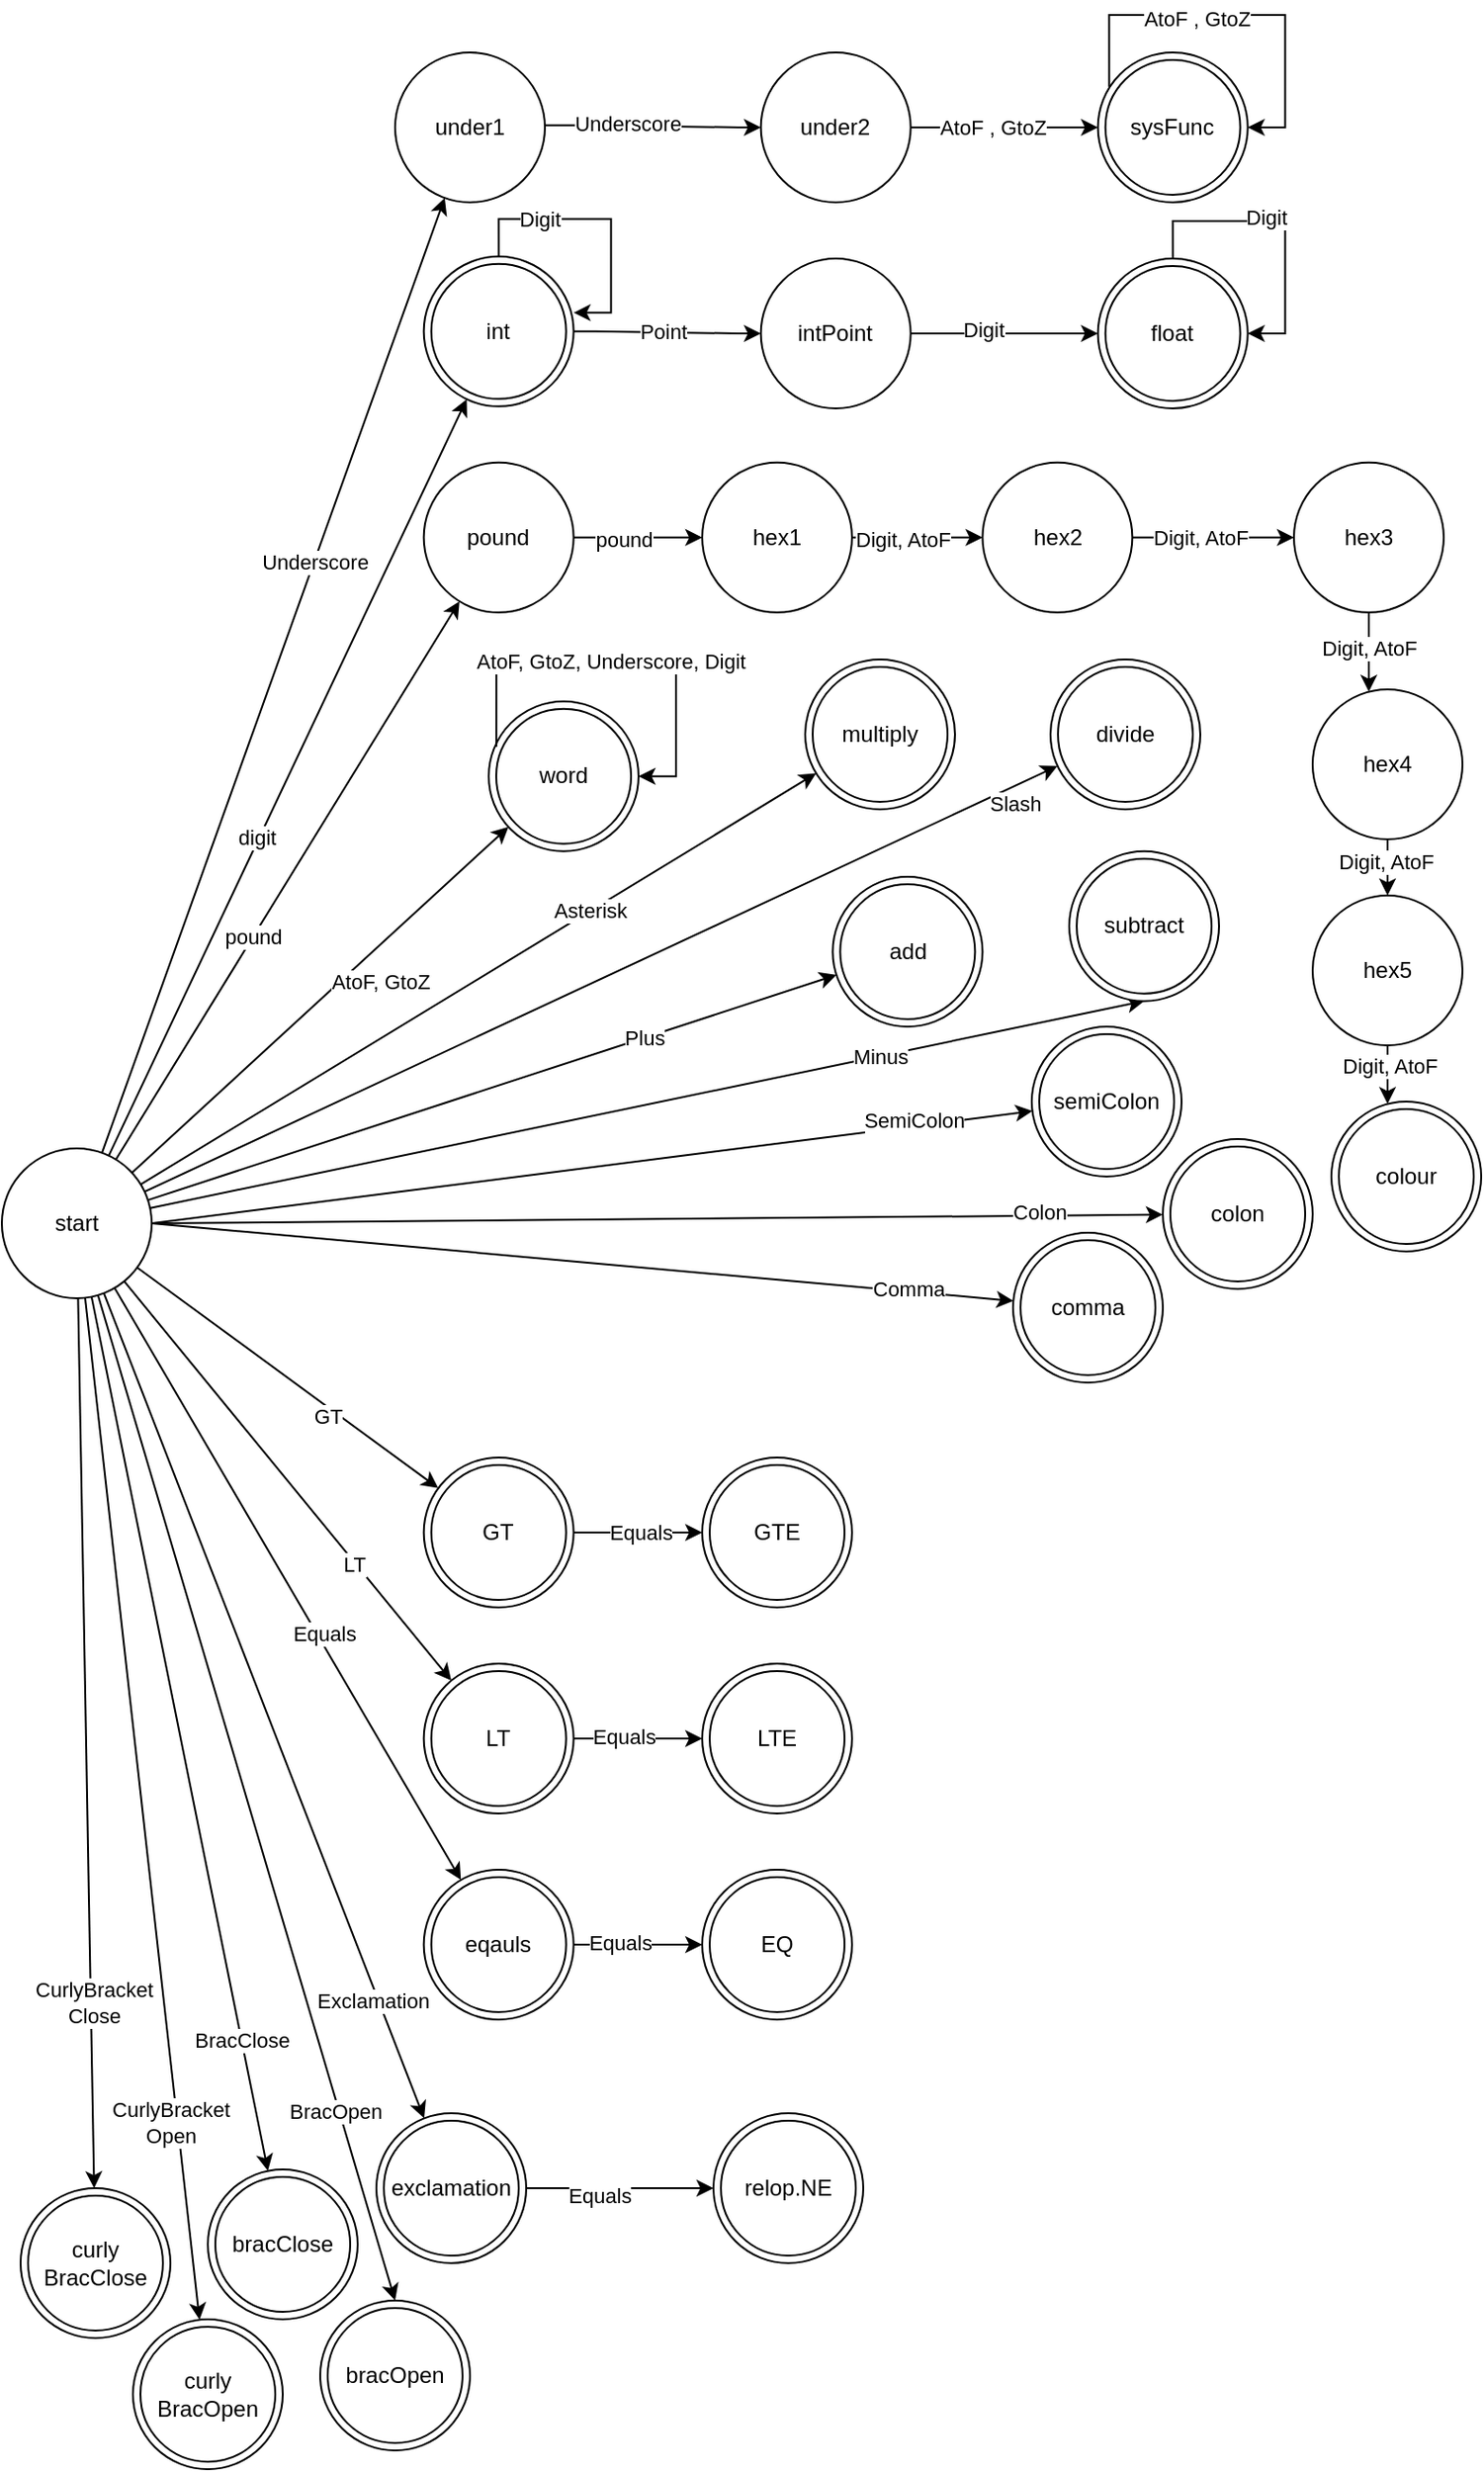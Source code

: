 <mxfile version="21.0.4" type="device"><diagram name="Page-1" id="9dnfms68kQYcWv1hn0Jb"><mxGraphModel dx="1050" dy="1652" grid="1" gridSize="10" guides="1" tooltips="1" connect="1" arrows="1" fold="1" page="1" pageScale="1" pageWidth="827" pageHeight="1169" math="0" shadow="0"><root><mxCell id="0"/><mxCell id="1" parent="0"/><mxCell id="jhRFJCUqM1kgl0zMGDGb-3" value="" style="rounded=0;orthogonalLoop=1;jettySize=auto;html=1;orthogonal=1;" parent="1" source="jhRFJCUqM1kgl0zMGDGb-1" target="jhRFJCUqM1kgl0zMGDGb-2" edge="1"><mxGeometry relative="1" as="geometry"/></mxCell><mxCell id="jhRFJCUqM1kgl0zMGDGb-5" value="Underscore" style="edgeLabel;html=1;align=center;verticalAlign=middle;resizable=0;points=[];" parent="jhRFJCUqM1kgl0zMGDGb-3" vertex="1" connectable="0"><mxGeometry x="0.239" relative="1" as="geometry"><mxPoint as="offset"/></mxGeometry></mxCell><mxCell id="jhRFJCUqM1kgl0zMGDGb-15" value="" style="rounded=0;orthogonalLoop=1;jettySize=auto;html=1;orthogonal=1;" parent="1" source="jhRFJCUqM1kgl0zMGDGb-1" target="jhRFJCUqM1kgl0zMGDGb-14" edge="1"><mxGeometry relative="1" as="geometry"/></mxCell><mxCell id="jhRFJCUqM1kgl0zMGDGb-32" value="digit" style="edgeLabel;html=1;align=center;verticalAlign=middle;resizable=0;points=[];" parent="jhRFJCUqM1kgl0zMGDGb-15" vertex="1" connectable="0"><mxGeometry x="-0.16" y="2" relative="1" as="geometry"><mxPoint as="offset"/></mxGeometry></mxCell><mxCell id="jhRFJCUqM1kgl0zMGDGb-33" style="rounded=0;orthogonalLoop=1;jettySize=auto;html=1;orthogonal=1;" parent="1" source="jhRFJCUqM1kgl0zMGDGb-1" target="jhRFJCUqM1kgl0zMGDGb-34" edge="1"><mxGeometry relative="1" as="geometry"><mxPoint x="320" y="360" as="targetPoint"/></mxGeometry></mxCell><mxCell id="jhRFJCUqM1kgl0zMGDGb-35" value="pound" style="edgeLabel;html=1;align=center;verticalAlign=middle;resizable=0;points=[];" parent="jhRFJCUqM1kgl0zMGDGb-33" vertex="1" connectable="0"><mxGeometry x="-0.203" relative="1" as="geometry"><mxPoint as="offset"/></mxGeometry></mxCell><mxCell id="jhRFJCUqM1kgl0zMGDGb-60" value="" style="rounded=0;orthogonalLoop=1;jettySize=auto;html=1;orthogonal=1;" parent="1" source="jhRFJCUqM1kgl0zMGDGb-1" target="jhRFJCUqM1kgl0zMGDGb-59" edge="1"><mxGeometry relative="1" as="geometry"/></mxCell><mxCell id="jhRFJCUqM1kgl0zMGDGb-61" value="AtoF, GtoZ" style="edgeLabel;html=1;align=center;verticalAlign=middle;resizable=0;points=[];" parent="jhRFJCUqM1kgl0zMGDGb-60" vertex="1" connectable="0"><mxGeometry x="0.304" y="-1" relative="1" as="geometry"><mxPoint y="17" as="offset"/></mxGeometry></mxCell><mxCell id="jhRFJCUqM1kgl0zMGDGb-65" value="" style="rounded=0;orthogonalLoop=1;jettySize=auto;html=1;orthogonal=1;" parent="1" source="jhRFJCUqM1kgl0zMGDGb-1" target="jhRFJCUqM1kgl0zMGDGb-64" edge="1"><mxGeometry relative="1" as="geometry"/></mxCell><mxCell id="jhRFJCUqM1kgl0zMGDGb-66" value="Asterisk" style="edgeLabel;html=1;align=center;verticalAlign=middle;resizable=0;points=[];" parent="jhRFJCUqM1kgl0zMGDGb-65" vertex="1" connectable="0"><mxGeometry x="0.331" relative="1" as="geometry"><mxPoint as="offset"/></mxGeometry></mxCell><mxCell id="jhRFJCUqM1kgl0zMGDGb-68" value="" style="rounded=0;orthogonalLoop=1;jettySize=auto;html=1;orthogonal=1;" parent="1" source="jhRFJCUqM1kgl0zMGDGb-1" target="jhRFJCUqM1kgl0zMGDGb-67" edge="1"><mxGeometry relative="1" as="geometry"/></mxCell><mxCell id="jhRFJCUqM1kgl0zMGDGb-69" value="Slash" style="edgeLabel;html=1;align=center;verticalAlign=middle;resizable=0;points=[];" parent="jhRFJCUqM1kgl0zMGDGb-68" vertex="1" connectable="0"><mxGeometry x="0.585" y="2" relative="1" as="geometry"><mxPoint x="79" y="-26" as="offset"/></mxGeometry></mxCell><mxCell id="jhRFJCUqM1kgl0zMGDGb-71" value="" style="rounded=0;orthogonalLoop=1;jettySize=auto;html=1;orthogonal=1;" parent="1" source="jhRFJCUqM1kgl0zMGDGb-1" target="jhRFJCUqM1kgl0zMGDGb-70" edge="1"><mxGeometry relative="1" as="geometry"/></mxCell><mxCell id="jhRFJCUqM1kgl0zMGDGb-74" value="Plus" style="edgeLabel;html=1;align=center;verticalAlign=middle;resizable=0;points=[];" parent="jhRFJCUqM1kgl0zMGDGb-71" vertex="1" connectable="0"><mxGeometry x="0.439" relative="1" as="geometry"><mxPoint as="offset"/></mxGeometry></mxCell><mxCell id="jhRFJCUqM1kgl0zMGDGb-73" value="" style="rounded=0;orthogonalLoop=1;jettySize=auto;html=1;orthogonal=1;entryX=0.5;entryY=1;entryDx=0;entryDy=0;" parent="1" source="jhRFJCUqM1kgl0zMGDGb-1" target="jhRFJCUqM1kgl0zMGDGb-72" edge="1"><mxGeometry relative="1" as="geometry"><mxPoint x="156" y="435" as="sourcePoint"/></mxGeometry></mxCell><mxCell id="jhRFJCUqM1kgl0zMGDGb-75" value="Minus" style="edgeLabel;html=1;align=center;verticalAlign=middle;resizable=0;points=[];" parent="jhRFJCUqM1kgl0zMGDGb-73" vertex="1" connectable="0"><mxGeometry x="0.467" relative="1" as="geometry"><mxPoint as="offset"/></mxGeometry></mxCell><mxCell id="jhRFJCUqM1kgl0zMGDGb-77" value="" style="rounded=0;orthogonalLoop=1;jettySize=auto;html=1;" parent="1" source="jhRFJCUqM1kgl0zMGDGb-1" target="jhRFJCUqM1kgl0zMGDGb-76" edge="1"><mxGeometry relative="1" as="geometry"/></mxCell><mxCell id="jhRFJCUqM1kgl0zMGDGb-78" value="GT" style="edgeLabel;html=1;align=center;verticalAlign=middle;resizable=0;points=[];" parent="jhRFJCUqM1kgl0zMGDGb-77" vertex="1" connectable="0"><mxGeometry x="0.298" y="-5" relative="1" as="geometry"><mxPoint y="-1" as="offset"/></mxGeometry></mxCell><mxCell id="jhRFJCUqM1kgl0zMGDGb-80" value="" style="rounded=0;orthogonalLoop=1;jettySize=auto;html=1;" parent="1" source="jhRFJCUqM1kgl0zMGDGb-1" target="jhRFJCUqM1kgl0zMGDGb-79" edge="1"><mxGeometry relative="1" as="geometry"/></mxCell><mxCell id="jhRFJCUqM1kgl0zMGDGb-81" value="LT" style="edgeLabel;html=1;align=center;verticalAlign=middle;resizable=0;points=[];" parent="jhRFJCUqM1kgl0zMGDGb-80" vertex="1" connectable="0"><mxGeometry x="0.414" y="-2" relative="1" as="geometry"><mxPoint y="-1" as="offset"/></mxGeometry></mxCell><mxCell id="jhRFJCUqM1kgl0zMGDGb-83" style="rounded=0;orthogonalLoop=1;jettySize=auto;html=1;" parent="1" source="jhRFJCUqM1kgl0zMGDGb-1" target="jhRFJCUqM1kgl0zMGDGb-82" edge="1"><mxGeometry relative="1" as="geometry"/></mxCell><mxCell id="jhRFJCUqM1kgl0zMGDGb-85" value="Equals" style="edgeLabel;html=1;align=center;verticalAlign=middle;resizable=0;points=[];" parent="jhRFJCUqM1kgl0zMGDGb-83" vertex="1" connectable="0"><mxGeometry x="0.176" y="3" relative="1" as="geometry"><mxPoint as="offset"/></mxGeometry></mxCell><mxCell id="jhRFJCUqM1kgl0zMGDGb-90" style="rounded=0;orthogonalLoop=1;jettySize=auto;html=1;" parent="1" source="jhRFJCUqM1kgl0zMGDGb-1" target="jhRFJCUqM1kgl0zMGDGb-89" edge="1"><mxGeometry relative="1" as="geometry"><mxPoint x="20" y="600" as="sourcePoint"/></mxGeometry></mxCell><mxCell id="jhRFJCUqM1kgl0zMGDGb-92" value="&lt;div&gt;Exclamation&lt;/div&gt;" style="edgeLabel;html=1;align=center;verticalAlign=middle;resizable=0;points=[];" parent="jhRFJCUqM1kgl0zMGDGb-90" vertex="1" connectable="0"><mxGeometry x="0.71" y="-3" relative="1" as="geometry"><mxPoint as="offset"/></mxGeometry></mxCell><mxCell id="ET18edDYnYJJUbgho2yR-3" style="rounded=0;orthogonalLoop=1;jettySize=auto;html=1;entryX=0.5;entryY=0;entryDx=0;entryDy=0;" parent="1" source="jhRFJCUqM1kgl0zMGDGb-1" target="ET18edDYnYJJUbgho2yR-1" edge="1"><mxGeometry relative="1" as="geometry"/></mxCell><mxCell id="ET18edDYnYJJUbgho2yR-5" value="BracOpen" style="edgeLabel;html=1;align=center;verticalAlign=middle;resizable=0;points=[];" parent="ET18edDYnYJJUbgho2yR-3" vertex="1" connectable="0"><mxGeometry x="-0.269" y="-3" relative="1" as="geometry"><mxPoint x="71" y="238" as="offset"/></mxGeometry></mxCell><mxCell id="ET18edDYnYJJUbgho2yR-6" style="rounded=0;orthogonalLoop=1;jettySize=auto;html=1;" parent="1" source="jhRFJCUqM1kgl0zMGDGb-1" target="ET18edDYnYJJUbgho2yR-2" edge="1"><mxGeometry relative="1" as="geometry"/></mxCell><mxCell id="ET18edDYnYJJUbgho2yR-7" value="BracClose" style="edgeLabel;html=1;align=center;verticalAlign=middle;resizable=0;points=[];" parent="ET18edDYnYJJUbgho2yR-6" vertex="1" connectable="0"><mxGeometry x="0.7" relative="1" as="geometry"><mxPoint as="offset"/></mxGeometry></mxCell><mxCell id="ET18edDYnYJJUbgho2yR-10" style="rounded=0;orthogonalLoop=1;jettySize=auto;html=1;" parent="1" source="jhRFJCUqM1kgl0zMGDGb-1" target="ET18edDYnYJJUbgho2yR-8" edge="1"><mxGeometry relative="1" as="geometry"/></mxCell><mxCell id="ET18edDYnYJJUbgho2yR-12" value="CurlyBracket&lt;br&gt;Open" style="edgeLabel;html=1;align=center;verticalAlign=middle;resizable=0;points=[];" parent="ET18edDYnYJJUbgho2yR-10" vertex="1" connectable="0"><mxGeometry x="0.611" y="-4" relative="1" as="geometry"><mxPoint as="offset"/></mxGeometry></mxCell><mxCell id="ET18edDYnYJJUbgho2yR-11" style="rounded=0;orthogonalLoop=1;jettySize=auto;html=1;" parent="1" source="jhRFJCUqM1kgl0zMGDGb-1" target="ET18edDYnYJJUbgho2yR-9" edge="1"><mxGeometry relative="1" as="geometry"/></mxCell><mxCell id="ET18edDYnYJJUbgho2yR-13" value="CurlyBracket&lt;br&gt;Close" style="edgeLabel;html=1;align=center;verticalAlign=middle;resizable=0;points=[];" parent="ET18edDYnYJJUbgho2yR-11" vertex="1" connectable="0"><mxGeometry x="0.583" y="1" relative="1" as="geometry"><mxPoint as="offset"/></mxGeometry></mxCell><mxCell id="WMrkLgObyzyAZOzZOvZa-2" style="rounded=0;orthogonalLoop=1;jettySize=auto;html=1;exitX=1;exitY=0.5;exitDx=0;exitDy=0;" edge="1" parent="1" source="jhRFJCUqM1kgl0zMGDGb-1" target="WMrkLgObyzyAZOzZOvZa-1"><mxGeometry relative="1" as="geometry"/></mxCell><mxCell id="WMrkLgObyzyAZOzZOvZa-3" value="SemiColon" style="edgeLabel;html=1;align=center;verticalAlign=middle;resizable=0;points=[];" vertex="1" connectable="0" parent="WMrkLgObyzyAZOzZOvZa-2"><mxGeometry x="0.729" y="3" relative="1" as="geometry"><mxPoint as="offset"/></mxGeometry></mxCell><mxCell id="WMrkLgObyzyAZOzZOvZa-5" style="rounded=0;orthogonalLoop=1;jettySize=auto;html=1;exitX=1;exitY=0.5;exitDx=0;exitDy=0;" edge="1" parent="1" source="jhRFJCUqM1kgl0zMGDGb-1" target="WMrkLgObyzyAZOzZOvZa-4"><mxGeometry relative="1" as="geometry"/></mxCell><mxCell id="WMrkLgObyzyAZOzZOvZa-6" value="Colon" style="edgeLabel;html=1;align=center;verticalAlign=middle;resizable=0;points=[];" vertex="1" connectable="0" parent="WMrkLgObyzyAZOzZOvZa-5"><mxGeometry x="0.754" y="2" relative="1" as="geometry"><mxPoint as="offset"/></mxGeometry></mxCell><mxCell id="WMrkLgObyzyAZOzZOvZa-8" style="rounded=0;orthogonalLoop=1;jettySize=auto;html=1;exitX=1;exitY=0.5;exitDx=0;exitDy=0;" edge="1" parent="1" source="jhRFJCUqM1kgl0zMGDGb-1" target="WMrkLgObyzyAZOzZOvZa-7"><mxGeometry relative="1" as="geometry"/></mxCell><mxCell id="WMrkLgObyzyAZOzZOvZa-9" value="Comma" style="edgeLabel;html=1;align=center;verticalAlign=middle;resizable=0;points=[];" vertex="1" connectable="0" parent="WMrkLgObyzyAZOzZOvZa-8"><mxGeometry x="0.753" y="2" relative="1" as="geometry"><mxPoint as="offset"/></mxGeometry></mxCell><mxCell id="jhRFJCUqM1kgl0zMGDGb-1" value="start" style="ellipse;whiteSpace=wrap;html=1;aspect=fixed;" parent="1" vertex="1"><mxGeometry y="385" width="80" height="80" as="geometry"/></mxCell><mxCell id="jhRFJCUqM1kgl0zMGDGb-7" value="" style="edgeStyle=orthogonalEdgeStyle;rounded=0;orthogonalLoop=1;jettySize=auto;html=1;noEdgeStyle=1;orthogonal=1;" parent="1" source="jhRFJCUqM1kgl0zMGDGb-2" target="jhRFJCUqM1kgl0zMGDGb-6" edge="1"><mxGeometry relative="1" as="geometry"><Array as="points"><mxPoint x="317.33" y="-161.08"/><mxPoint x="393.33" y="-160.006"/></Array></mxGeometry></mxCell><mxCell id="jhRFJCUqM1kgl0zMGDGb-8" value="Underscore" style="edgeLabel;html=1;align=center;verticalAlign=middle;resizable=0;points=[];" parent="jhRFJCUqM1kgl0zMGDGb-7" vertex="1" connectable="0"><mxGeometry x="-0.244" y="1" relative="1" as="geometry"><mxPoint as="offset"/></mxGeometry></mxCell><mxCell id="jhRFJCUqM1kgl0zMGDGb-2" value="under1" style="ellipse;whiteSpace=wrap;html=1;aspect=fixed;" parent="1" vertex="1"><mxGeometry x="210" y="-200.01" width="80" height="80" as="geometry"/></mxCell><mxCell id="jhRFJCUqM1kgl0zMGDGb-10" value="" style="rounded=0;orthogonalLoop=1;jettySize=auto;html=1;noEdgeStyle=1;orthogonal=1;" parent="1" source="jhRFJCUqM1kgl0zMGDGb-6" target="jhRFJCUqM1kgl0zMGDGb-9" edge="1"><mxGeometry relative="1" as="geometry"><Array as="points"><mxPoint x="497.33" y="-160.006"/><mxPoint x="573.33" y="-160.006"/></Array></mxGeometry></mxCell><mxCell id="jhRFJCUqM1kgl0zMGDGb-11" value="AtoF , GtoZ" style="edgeLabel;html=1;align=center;verticalAlign=middle;resizable=0;points=[];" parent="jhRFJCUqM1kgl0zMGDGb-10" vertex="1" connectable="0"><mxGeometry x="-0.14" relative="1" as="geometry"><mxPoint as="offset"/></mxGeometry></mxCell><mxCell id="jhRFJCUqM1kgl0zMGDGb-6" value="under2" style="ellipse;whiteSpace=wrap;html=1;aspect=fixed;" parent="1" vertex="1"><mxGeometry x="405.33" y="-200.006" width="80" height="80" as="geometry"/></mxCell><mxCell id="jhRFJCUqM1kgl0zMGDGb-9" value="sysFunc" style="ellipse;whiteSpace=wrap;html=1;aspect=fixed;shape=doubleEllipse;" parent="1" vertex="1"><mxGeometry x="585.33" y="-200.006" width="80" height="80" as="geometry"/></mxCell><mxCell id="jhRFJCUqM1kgl0zMGDGb-12" style="edgeStyle=orthogonalEdgeStyle;rounded=0;orthogonalLoop=1;jettySize=auto;html=1;exitX=0.075;exitY=0.23;exitDx=0;exitDy=0;entryX=1;entryY=0.5;entryDx=0;entryDy=0;exitPerimeter=0;" parent="1" source="jhRFJCUqM1kgl0zMGDGb-9" target="jhRFJCUqM1kgl0zMGDGb-9" edge="1"><mxGeometry relative="1" as="geometry"/></mxCell><mxCell id="jhRFJCUqM1kgl0zMGDGb-31" value="AtoF , GtoZ" style="edgeLabel;html=1;align=center;verticalAlign=middle;resizable=0;points=[];" parent="jhRFJCUqM1kgl0zMGDGb-12" vertex="1" connectable="0"><mxGeometry x="0.056" y="-2" relative="1" as="geometry"><mxPoint x="-27" as="offset"/></mxGeometry></mxCell><mxCell id="jhRFJCUqM1kgl0zMGDGb-20" value="" style="edgeStyle=orthogonalEdgeStyle;rounded=0;orthogonalLoop=1;jettySize=auto;html=1;noEdgeStyle=1;orthogonal=1;" parent="1" source="jhRFJCUqM1kgl0zMGDGb-14" target="jhRFJCUqM1kgl0zMGDGb-19" edge="1"><mxGeometry relative="1" as="geometry"><Array as="points"><mxPoint x="317.33" y="-51.08"/><mxPoint x="393.33" y="-50.006"/></Array></mxGeometry></mxCell><mxCell id="jhRFJCUqM1kgl0zMGDGb-21" value="Point" style="edgeLabel;html=1;align=center;verticalAlign=middle;resizable=0;points=[];" parent="jhRFJCUqM1kgl0zMGDGb-20" vertex="1" connectable="0"><mxGeometry x="-0.325" y="-2" relative="1" as="geometry"><mxPoint x="13" y="-2" as="offset"/></mxGeometry></mxCell><mxCell id="jhRFJCUqM1kgl0zMGDGb-14" value="int" style="ellipse;whiteSpace=wrap;html=1;aspect=fixed;shape=doubleEllipse;" parent="1" vertex="1"><mxGeometry x="225.33" y="-91.08" width="80" height="80" as="geometry"/></mxCell><mxCell id="jhRFJCUqM1kgl0zMGDGb-17" style="edgeStyle=orthogonalEdgeStyle;rounded=0;orthogonalLoop=1;jettySize=auto;html=1;entryX=1;entryY=0.375;entryDx=0;entryDy=0;entryPerimeter=0;" parent="1" source="jhRFJCUqM1kgl0zMGDGb-14" target="jhRFJCUqM1kgl0zMGDGb-14" edge="1"><mxGeometry relative="1" as="geometry"/></mxCell><mxCell id="jhRFJCUqM1kgl0zMGDGb-18" value="Digit" style="edgeLabel;html=1;align=center;verticalAlign=middle;resizable=0;points=[];" parent="jhRFJCUqM1kgl0zMGDGb-17" vertex="1" connectable="0"><mxGeometry x="-0.448" relative="1" as="geometry"><mxPoint as="offset"/></mxGeometry></mxCell><mxCell id="jhRFJCUqM1kgl0zMGDGb-25" value="" style="edgeStyle=orthogonalEdgeStyle;rounded=0;orthogonalLoop=1;jettySize=auto;html=1;noEdgeStyle=1;orthogonal=1;" parent="1" source="jhRFJCUqM1kgl0zMGDGb-19" target="jhRFJCUqM1kgl0zMGDGb-24" edge="1"><mxGeometry relative="1" as="geometry"><Array as="points"><mxPoint x="497.33" y="-50.006"/><mxPoint x="573.33" y="-50.006"/></Array></mxGeometry></mxCell><mxCell id="jhRFJCUqM1kgl0zMGDGb-28" value="Digit" style="edgeLabel;html=1;align=center;verticalAlign=middle;resizable=0;points=[];" parent="jhRFJCUqM1kgl0zMGDGb-25" vertex="1" connectable="0"><mxGeometry x="-0.231" y="2" relative="1" as="geometry"><mxPoint as="offset"/></mxGeometry></mxCell><mxCell id="jhRFJCUqM1kgl0zMGDGb-19" value="intPoint" style="ellipse;whiteSpace=wrap;html=1;aspect=fixed;shape=ellipse;" parent="1" vertex="1"><mxGeometry x="405.33" y="-90.006" width="80" height="80" as="geometry"/></mxCell><mxCell id="jhRFJCUqM1kgl0zMGDGb-24" value="float" style="ellipse;whiteSpace=wrap;html=1;aspect=fixed;shape=doubleEllipse;" parent="1" vertex="1"><mxGeometry x="585.33" y="-90.006" width="80" height="80" as="geometry"/></mxCell><mxCell id="jhRFJCUqM1kgl0zMGDGb-29" style="edgeStyle=orthogonalEdgeStyle;rounded=0;orthogonalLoop=1;jettySize=auto;html=1;exitX=0.5;exitY=0;exitDx=0;exitDy=0;entryX=1;entryY=0.5;entryDx=0;entryDy=0;" parent="1" source="jhRFJCUqM1kgl0zMGDGb-24" target="jhRFJCUqM1kgl0zMGDGb-24" edge="1"><mxGeometry relative="1" as="geometry"/></mxCell><mxCell id="jhRFJCUqM1kgl0zMGDGb-30" value="Digit" style="edgeLabel;html=1;align=center;verticalAlign=middle;resizable=0;points=[];" parent="jhRFJCUqM1kgl0zMGDGb-29" vertex="1" connectable="0"><mxGeometry x="-0.139" y="2" relative="1" as="geometry"><mxPoint as="offset"/></mxGeometry></mxCell><mxCell id="jhRFJCUqM1kgl0zMGDGb-38" value="" style="rounded=0;orthogonalLoop=1;jettySize=auto;html=1;orthogonal=1;" parent="1" source="jhRFJCUqM1kgl0zMGDGb-34" target="jhRFJCUqM1kgl0zMGDGb-37" edge="1"><mxGeometry relative="1" as="geometry"/></mxCell><mxCell id="jhRFJCUqM1kgl0zMGDGb-39" value="pound" style="edgeLabel;html=1;align=center;verticalAlign=middle;resizable=0;points=[];" parent="jhRFJCUqM1kgl0zMGDGb-38" vertex="1" connectable="0"><mxGeometry x="-0.237" y="-1" relative="1" as="geometry"><mxPoint as="offset"/></mxGeometry></mxCell><mxCell id="jhRFJCUqM1kgl0zMGDGb-34" value="pound" style="ellipse;whiteSpace=wrap;html=1;aspect=fixed;" parent="1" vertex="1"><mxGeometry x="225.33" y="18.92" width="80" height="80" as="geometry"/></mxCell><mxCell id="jhRFJCUqM1kgl0zMGDGb-37" value="hex1" style="ellipse;whiteSpace=wrap;html=1;aspect=fixed;" parent="1" vertex="1"><mxGeometry x="374" y="18.922" width="80" height="80" as="geometry"/></mxCell><mxCell id="jhRFJCUqM1kgl0zMGDGb-42" value="" style="rounded=0;orthogonalLoop=1;jettySize=auto;html=1;orthogonal=1;" parent="1" source="jhRFJCUqM1kgl0zMGDGb-37" target="jhRFJCUqM1kgl0zMGDGb-44" edge="1"><mxGeometry relative="1" as="geometry"><mxPoint x="635.33" y="168.92" as="sourcePoint"/></mxGeometry></mxCell><mxCell id="jhRFJCUqM1kgl0zMGDGb-43" value="Digit, AtoF" style="edgeLabel;html=1;align=center;verticalAlign=middle;resizable=0;points=[];" parent="jhRFJCUqM1kgl0zMGDGb-42" vertex="1" connectable="0"><mxGeometry x="-0.237" y="-1" relative="1" as="geometry"><mxPoint as="offset"/></mxGeometry></mxCell><mxCell id="jhRFJCUqM1kgl0zMGDGb-46" value="" style="rounded=0;orthogonalLoop=1;jettySize=auto;html=1;orthogonal=1;" parent="1" source="jhRFJCUqM1kgl0zMGDGb-44" target="jhRFJCUqM1kgl0zMGDGb-45" edge="1"><mxGeometry relative="1" as="geometry"/></mxCell><mxCell id="jhRFJCUqM1kgl0zMGDGb-54" value="Digit, AtoF" style="edgeLabel;html=1;align=center;verticalAlign=middle;resizable=0;points=[];" parent="jhRFJCUqM1kgl0zMGDGb-46" vertex="1" connectable="0"><mxGeometry x="-0.149" relative="1" as="geometry"><mxPoint as="offset"/></mxGeometry></mxCell><mxCell id="jhRFJCUqM1kgl0zMGDGb-44" value="hex2" style="ellipse;whiteSpace=wrap;html=1;aspect=fixed;" parent="1" vertex="1"><mxGeometry x="523.7" y="18.919" width="80" height="80" as="geometry"/></mxCell><mxCell id="jhRFJCUqM1kgl0zMGDGb-48" value="" style="rounded=0;orthogonalLoop=1;jettySize=auto;html=1;orthogonal=1;" parent="1" source="jhRFJCUqM1kgl0zMGDGb-45" target="jhRFJCUqM1kgl0zMGDGb-47" edge="1"><mxGeometry relative="1" as="geometry"/></mxCell><mxCell id="jhRFJCUqM1kgl0zMGDGb-55" value="Digit, AtoF" style="edgeLabel;html=1;align=center;verticalAlign=middle;resizable=0;points=[];" parent="jhRFJCUqM1kgl0zMGDGb-48" vertex="1" connectable="0"><mxGeometry x="-0.129" relative="1" as="geometry"><mxPoint as="offset"/></mxGeometry></mxCell><mxCell id="jhRFJCUqM1kgl0zMGDGb-45" value="hex3" style="ellipse;whiteSpace=wrap;html=1;aspect=fixed;" parent="1" vertex="1"><mxGeometry x="690" y="18.925" width="80" height="80" as="geometry"/></mxCell><mxCell id="jhRFJCUqM1kgl0zMGDGb-50" value="" style="rounded=0;orthogonalLoop=1;jettySize=auto;html=1;orthogonal=1;" parent="1" source="jhRFJCUqM1kgl0zMGDGb-47" target="jhRFJCUqM1kgl0zMGDGb-49" edge="1"><mxGeometry relative="1" as="geometry"/></mxCell><mxCell id="jhRFJCUqM1kgl0zMGDGb-56" value="Digit, AtoF" style="edgeLabel;html=1;align=center;verticalAlign=middle;resizable=0;points=[];" parent="jhRFJCUqM1kgl0zMGDGb-50" vertex="1" connectable="0"><mxGeometry x="-0.232" y="-1" relative="1" as="geometry"><mxPoint as="offset"/></mxGeometry></mxCell><mxCell id="jhRFJCUqM1kgl0zMGDGb-47" value="hex4" style="ellipse;whiteSpace=wrap;html=1;aspect=fixed;" parent="1" vertex="1"><mxGeometry x="700" y="140.004" width="80" height="80" as="geometry"/></mxCell><mxCell id="jhRFJCUqM1kgl0zMGDGb-52" value="" style="rounded=0;orthogonalLoop=1;jettySize=auto;html=1;orthogonal=1;" parent="1" source="jhRFJCUqM1kgl0zMGDGb-49" target="jhRFJCUqM1kgl0zMGDGb-51" edge="1"><mxGeometry relative="1" as="geometry"/></mxCell><mxCell id="jhRFJCUqM1kgl0zMGDGb-57" value="Digit, AtoF" style="edgeLabel;html=1;align=center;verticalAlign=middle;resizable=0;points=[];" parent="jhRFJCUqM1kgl0zMGDGb-52" vertex="1" connectable="0"><mxGeometry x="-0.282" y="1" relative="1" as="geometry"><mxPoint as="offset"/></mxGeometry></mxCell><mxCell id="jhRFJCUqM1kgl0zMGDGb-49" value="hex5" style="ellipse;whiteSpace=wrap;html=1;aspect=fixed;" parent="1" vertex="1"><mxGeometry x="700" y="249.996" width="80" height="80" as="geometry"/></mxCell><mxCell id="jhRFJCUqM1kgl0zMGDGb-51" value="colour" style="ellipse;whiteSpace=wrap;html=1;aspect=fixed;shape=doubleEllipse;" parent="1" vertex="1"><mxGeometry x="710.0" y="359.998" width="80" height="80" as="geometry"/></mxCell><mxCell id="jhRFJCUqM1kgl0zMGDGb-59" value="word" style="ellipse;whiteSpace=wrap;html=1;aspect=fixed;shape=doubleEllipse;" parent="1" vertex="1"><mxGeometry x="260" y="146.35" width="80" height="80" as="geometry"/></mxCell><mxCell id="jhRFJCUqM1kgl0zMGDGb-62" style="edgeStyle=orthogonalEdgeStyle;rounded=0;orthogonalLoop=1;jettySize=auto;html=1;exitX=0.051;exitY=0.304;exitDx=0;exitDy=0;entryX=1;entryY=0.5;entryDx=0;entryDy=0;exitPerimeter=0;" parent="1" source="jhRFJCUqM1kgl0zMGDGb-59" target="jhRFJCUqM1kgl0zMGDGb-59" edge="1"><mxGeometry relative="1" as="geometry"/></mxCell><mxCell id="jhRFJCUqM1kgl0zMGDGb-63" value="AtoF, GtoZ, Underscore, Digit" style="edgeLabel;html=1;align=center;verticalAlign=middle;resizable=0;points=[];" parent="jhRFJCUqM1kgl0zMGDGb-62" vertex="1" connectable="0"><mxGeometry x="0.165" y="2" relative="1" as="geometry"><mxPoint x="-23" as="offset"/></mxGeometry></mxCell><mxCell id="jhRFJCUqM1kgl0zMGDGb-64" value="multiply" style="ellipse;whiteSpace=wrap;html=1;aspect=fixed;shape=doubleEllipse;" parent="1" vertex="1"><mxGeometry x="429.0" y="124" width="80" height="80" as="geometry"/></mxCell><mxCell id="jhRFJCUqM1kgl0zMGDGb-67" value="divide" style="ellipse;whiteSpace=wrap;html=1;aspect=fixed;shape=doubleEllipse;" parent="1" vertex="1"><mxGeometry x="560" y="124.0" width="80" height="80" as="geometry"/></mxCell><mxCell id="jhRFJCUqM1kgl0zMGDGb-70" value="add" style="ellipse;whiteSpace=wrap;html=1;aspect=fixed;shape=doubleEllipse;" parent="1" vertex="1"><mxGeometry x="443.7" y="240" width="80" height="80" as="geometry"/></mxCell><mxCell id="jhRFJCUqM1kgl0zMGDGb-72" value="subtract" style="ellipse;whiteSpace=wrap;html=1;aspect=fixed;shape=doubleEllipse;" parent="1" vertex="1"><mxGeometry x="570" y="226.35" width="80" height="80" as="geometry"/></mxCell><mxCell id="jhRFJCUqM1kgl0zMGDGb-99" value="" style="edgeStyle=orthogonalEdgeStyle;rounded=0;orthogonalLoop=1;jettySize=auto;html=1;" parent="1" source="jhRFJCUqM1kgl0zMGDGb-76" target="jhRFJCUqM1kgl0zMGDGb-98" edge="1"><mxGeometry relative="1" as="geometry"/></mxCell><mxCell id="jhRFJCUqM1kgl0zMGDGb-100" value="Equals" style="edgeLabel;html=1;align=center;verticalAlign=middle;resizable=0;points=[];" parent="jhRFJCUqM1kgl0zMGDGb-99" vertex="1" connectable="0"><mxGeometry x="0.279" y="2" relative="1" as="geometry"><mxPoint x="-9" y="2" as="offset"/></mxGeometry></mxCell><mxCell id="jhRFJCUqM1kgl0zMGDGb-76" value="GT" style="ellipse;whiteSpace=wrap;html=1;aspect=fixed;shape=doubleEllipse;" parent="1" vertex="1"><mxGeometry x="225.33" y="550" width="80" height="80" as="geometry"/></mxCell><mxCell id="jhRFJCUqM1kgl0zMGDGb-96" value="" style="edgeStyle=orthogonalEdgeStyle;rounded=0;orthogonalLoop=1;jettySize=auto;html=1;" parent="1" source="jhRFJCUqM1kgl0zMGDGb-79" target="jhRFJCUqM1kgl0zMGDGb-95" edge="1"><mxGeometry relative="1" as="geometry"/></mxCell><mxCell id="jhRFJCUqM1kgl0zMGDGb-102" value="Equals" style="edgeLabel;html=1;align=center;verticalAlign=middle;resizable=0;points=[];" parent="jhRFJCUqM1kgl0zMGDGb-96" vertex="1" connectable="0"><mxGeometry x="-0.221" y="1" relative="1" as="geometry"><mxPoint as="offset"/></mxGeometry></mxCell><mxCell id="jhRFJCUqM1kgl0zMGDGb-79" value="LT" style="ellipse;whiteSpace=wrap;html=1;aspect=fixed;shape=doubleEllipse;" parent="1" vertex="1"><mxGeometry x="225.33" y="660" width="80" height="80" as="geometry"/></mxCell><mxCell id="jhRFJCUqM1kgl0zMGDGb-87" value="" style="edgeStyle=orthogonalEdgeStyle;rounded=0;orthogonalLoop=1;jettySize=auto;html=1;" parent="1" source="jhRFJCUqM1kgl0zMGDGb-82" target="jhRFJCUqM1kgl0zMGDGb-86" edge="1"><mxGeometry relative="1" as="geometry"/></mxCell><mxCell id="jhRFJCUqM1kgl0zMGDGb-88" value="Equals" style="edgeLabel;html=1;align=center;verticalAlign=middle;resizable=0;points=[];" parent="jhRFJCUqM1kgl0zMGDGb-87" vertex="1" connectable="0"><mxGeometry x="-0.29" y="1" relative="1" as="geometry"><mxPoint as="offset"/></mxGeometry></mxCell><mxCell id="jhRFJCUqM1kgl0zMGDGb-82" value="eqauls" style="ellipse;whiteSpace=wrap;html=1;aspect=fixed;shape=doubleEllipse;" parent="1" vertex="1"><mxGeometry x="225.33" y="770" width="80" height="80" as="geometry"/></mxCell><mxCell id="jhRFJCUqM1kgl0zMGDGb-86" value="EQ" style="ellipse;whiteSpace=wrap;html=1;aspect=fixed;shape=doubleEllipse;" parent="1" vertex="1"><mxGeometry x="374" y="770" width="80" height="80" as="geometry"/></mxCell><mxCell id="jhRFJCUqM1kgl0zMGDGb-94" value="" style="edgeStyle=orthogonalEdgeStyle;rounded=0;orthogonalLoop=1;jettySize=auto;html=1;" parent="1" source="jhRFJCUqM1kgl0zMGDGb-89" target="jhRFJCUqM1kgl0zMGDGb-93" edge="1"><mxGeometry relative="1" as="geometry"/></mxCell><mxCell id="jhRFJCUqM1kgl0zMGDGb-97" value="Equals" style="edgeLabel;html=1;align=center;verticalAlign=middle;resizable=0;points=[];" parent="jhRFJCUqM1kgl0zMGDGb-94" vertex="1" connectable="0"><mxGeometry x="-0.224" y="-4" relative="1" as="geometry"><mxPoint as="offset"/></mxGeometry></mxCell><mxCell id="jhRFJCUqM1kgl0zMGDGb-89" value="exclamation" style="ellipse;whiteSpace=wrap;html=1;aspect=fixed;shape=doubleEllipse;" parent="1" vertex="1"><mxGeometry x="200.0" y="900" width="80" height="80" as="geometry"/></mxCell><mxCell id="jhRFJCUqM1kgl0zMGDGb-93" value="relop.NE" style="ellipse;whiteSpace=wrap;html=1;aspect=fixed;shape=doubleEllipse;" parent="1" vertex="1"><mxGeometry x="380" y="900" width="80" height="80" as="geometry"/></mxCell><mxCell id="jhRFJCUqM1kgl0zMGDGb-95" value="LTE" style="ellipse;whiteSpace=wrap;html=1;aspect=fixed;shape=doubleEllipse;" parent="1" vertex="1"><mxGeometry x="374" y="660" width="80" height="80" as="geometry"/></mxCell><mxCell id="jhRFJCUqM1kgl0zMGDGb-98" value="GTE" style="ellipse;whiteSpace=wrap;html=1;aspect=fixed;shape=doubleEllipse;" parent="1" vertex="1"><mxGeometry x="374" y="550" width="80" height="80" as="geometry"/></mxCell><mxCell id="ET18edDYnYJJUbgho2yR-1" value="bracOpen" style="ellipse;shape=doubleEllipse;whiteSpace=wrap;html=1;aspect=fixed;" parent="1" vertex="1"><mxGeometry x="170" y="1000" width="80" height="80" as="geometry"/></mxCell><mxCell id="ET18edDYnYJJUbgho2yR-2" value="bracClose" style="ellipse;shape=doubleEllipse;whiteSpace=wrap;html=1;aspect=fixed;" parent="1" vertex="1"><mxGeometry x="110" y="930" width="80" height="80" as="geometry"/></mxCell><mxCell id="ET18edDYnYJJUbgho2yR-8" value="curly&lt;br&gt;BracOpen" style="ellipse;shape=doubleEllipse;whiteSpace=wrap;html=1;aspect=fixed;" parent="1" vertex="1"><mxGeometry x="70" y="1010" width="80" height="80" as="geometry"/></mxCell><mxCell id="ET18edDYnYJJUbgho2yR-9" value="curly&lt;br&gt;BracClose" style="ellipse;shape=doubleEllipse;whiteSpace=wrap;html=1;aspect=fixed;" parent="1" vertex="1"><mxGeometry x="10" y="940" width="80" height="80" as="geometry"/></mxCell><mxCell id="WMrkLgObyzyAZOzZOvZa-1" value="semiColon" style="ellipse;whiteSpace=wrap;html=1;aspect=fixed;shape=doubleEllipse;" vertex="1" parent="1"><mxGeometry x="550" y="320" width="80" height="80" as="geometry"/></mxCell><mxCell id="WMrkLgObyzyAZOzZOvZa-4" value="colon" style="ellipse;whiteSpace=wrap;html=1;aspect=fixed;shape=doubleEllipse;" vertex="1" parent="1"><mxGeometry x="620" y="380" width="80" height="80" as="geometry"/></mxCell><mxCell id="WMrkLgObyzyAZOzZOvZa-7" value="comma" style="ellipse;whiteSpace=wrap;html=1;aspect=fixed;shape=doubleEllipse;" vertex="1" parent="1"><mxGeometry x="540" y="430" width="80" height="80" as="geometry"/></mxCell></root></mxGraphModel></diagram></mxfile>